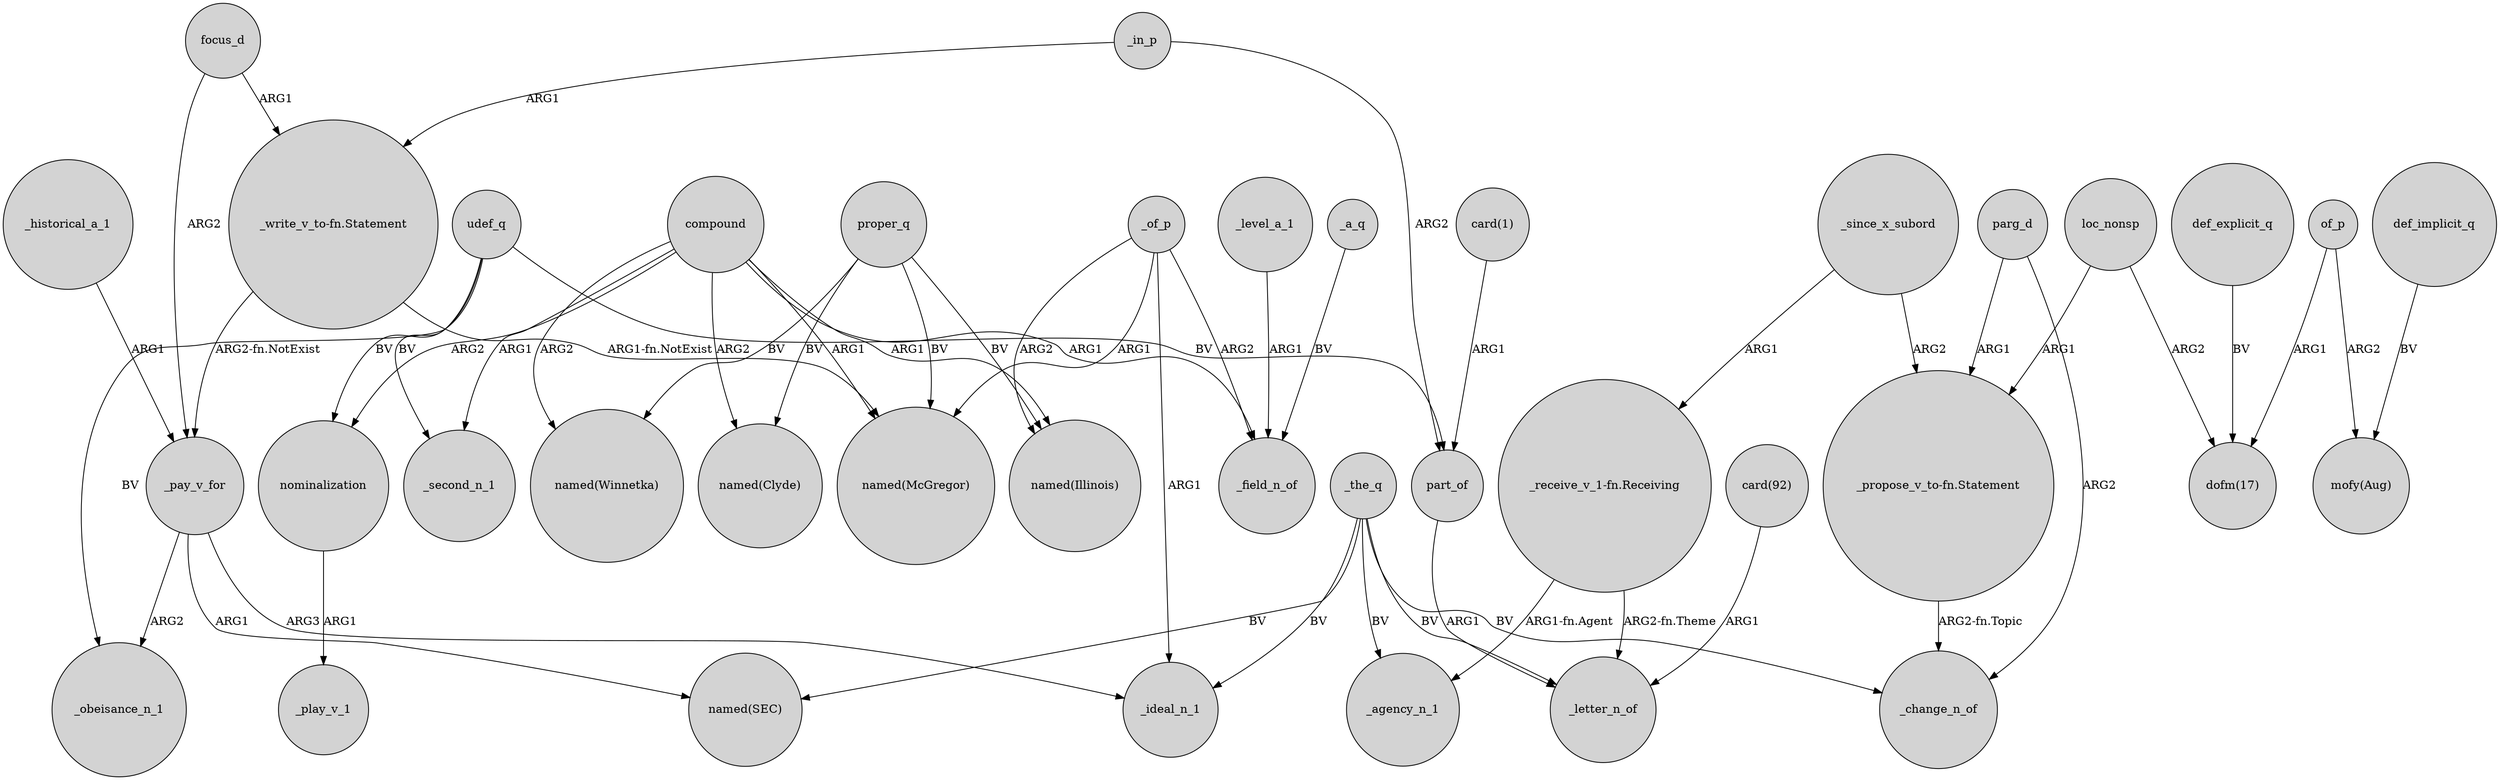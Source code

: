 digraph {
	node [shape=circle style=filled]
	_pay_v_for -> "named(SEC)" [label=ARG1]
	_the_q -> _agency_n_1 [label=BV]
	parg_d -> _change_n_of [label=ARG2]
	loc_nonsp -> "_propose_v_to-fn.Statement" [label=ARG1]
	"_receive_v_1-fn.Receiving" -> _agency_n_1 [label="ARG1-fn.Agent"]
	udef_q -> part_of [label=BV]
	proper_q -> "named(Winnetka)" [label=BV]
	"_propose_v_to-fn.Statement" -> _change_n_of [label="ARG2-fn.Topic"]
	compound -> "named(Illinois)" [label=ARG1]
	_level_a_1 -> _field_n_of [label=ARG1]
	compound -> "named(Clyde)" [label=ARG2]
	proper_q -> "named(McGregor)" [label=BV]
	_of_p -> "named(McGregor)" [label=ARG1]
	"_write_v_to-fn.Statement" -> "named(McGregor)" [label="ARG1-fn.NotExist"]
	part_of -> _letter_n_of [label=ARG1]
	compound -> nominalization [label=ARG2]
	parg_d -> "_propose_v_to-fn.Statement" [label=ARG1]
	_pay_v_for -> _obeisance_n_1 [label=ARG2]
	nominalization -> _play_v_1 [label=ARG1]
	proper_q -> "named(Illinois)" [label=BV]
	def_implicit_q -> "mofy(Aug)" [label=BV]
	proper_q -> "named(Clyde)" [label=BV]
	_since_x_subord -> "_receive_v_1-fn.Receiving" [label=ARG1]
	_historical_a_1 -> _pay_v_for [label=ARG1]
	compound -> "named(Winnetka)" [label=ARG2]
	compound -> _field_n_of [label=ARG1]
	_in_p -> "_write_v_to-fn.Statement" [label=ARG1]
	_of_p -> _field_n_of [label=ARG2]
	"card(92)" -> _letter_n_of [label=ARG1]
	of_p -> "dofm(17)" [label=ARG1]
	"_receive_v_1-fn.Receiving" -> _letter_n_of [label="ARG2-fn.Theme"]
	udef_q -> _second_n_1 [label=BV]
	_the_q -> _ideal_n_1 [label=BV]
	udef_q -> nominalization [label=BV]
	def_explicit_q -> "dofm(17)" [label=BV]
	_of_p -> _ideal_n_1 [label=ARG1]
	"card(1)" -> part_of [label=ARG1]
	udef_q -> _obeisance_n_1 [label=BV]
	_of_p -> "named(Illinois)" [label=ARG2]
	_the_q -> _change_n_of [label=BV]
	of_p -> "mofy(Aug)" [label=ARG2]
	compound -> "named(McGregor)" [label=ARG1]
	focus_d -> "_write_v_to-fn.Statement" [label=ARG1]
	loc_nonsp -> "dofm(17)" [label=ARG2]
	focus_d -> _pay_v_for [label=ARG2]
	compound -> _second_n_1 [label=ARG1]
	_in_p -> part_of [label=ARG2]
	_the_q -> _letter_n_of [label=BV]
	"_write_v_to-fn.Statement" -> _pay_v_for [label="ARG2-fn.NotExist"]
	_pay_v_for -> _ideal_n_1 [label=ARG3]
	_the_q -> "named(SEC)" [label=BV]
	_since_x_subord -> "_propose_v_to-fn.Statement" [label=ARG2]
	_a_q -> _field_n_of [label=BV]
}
